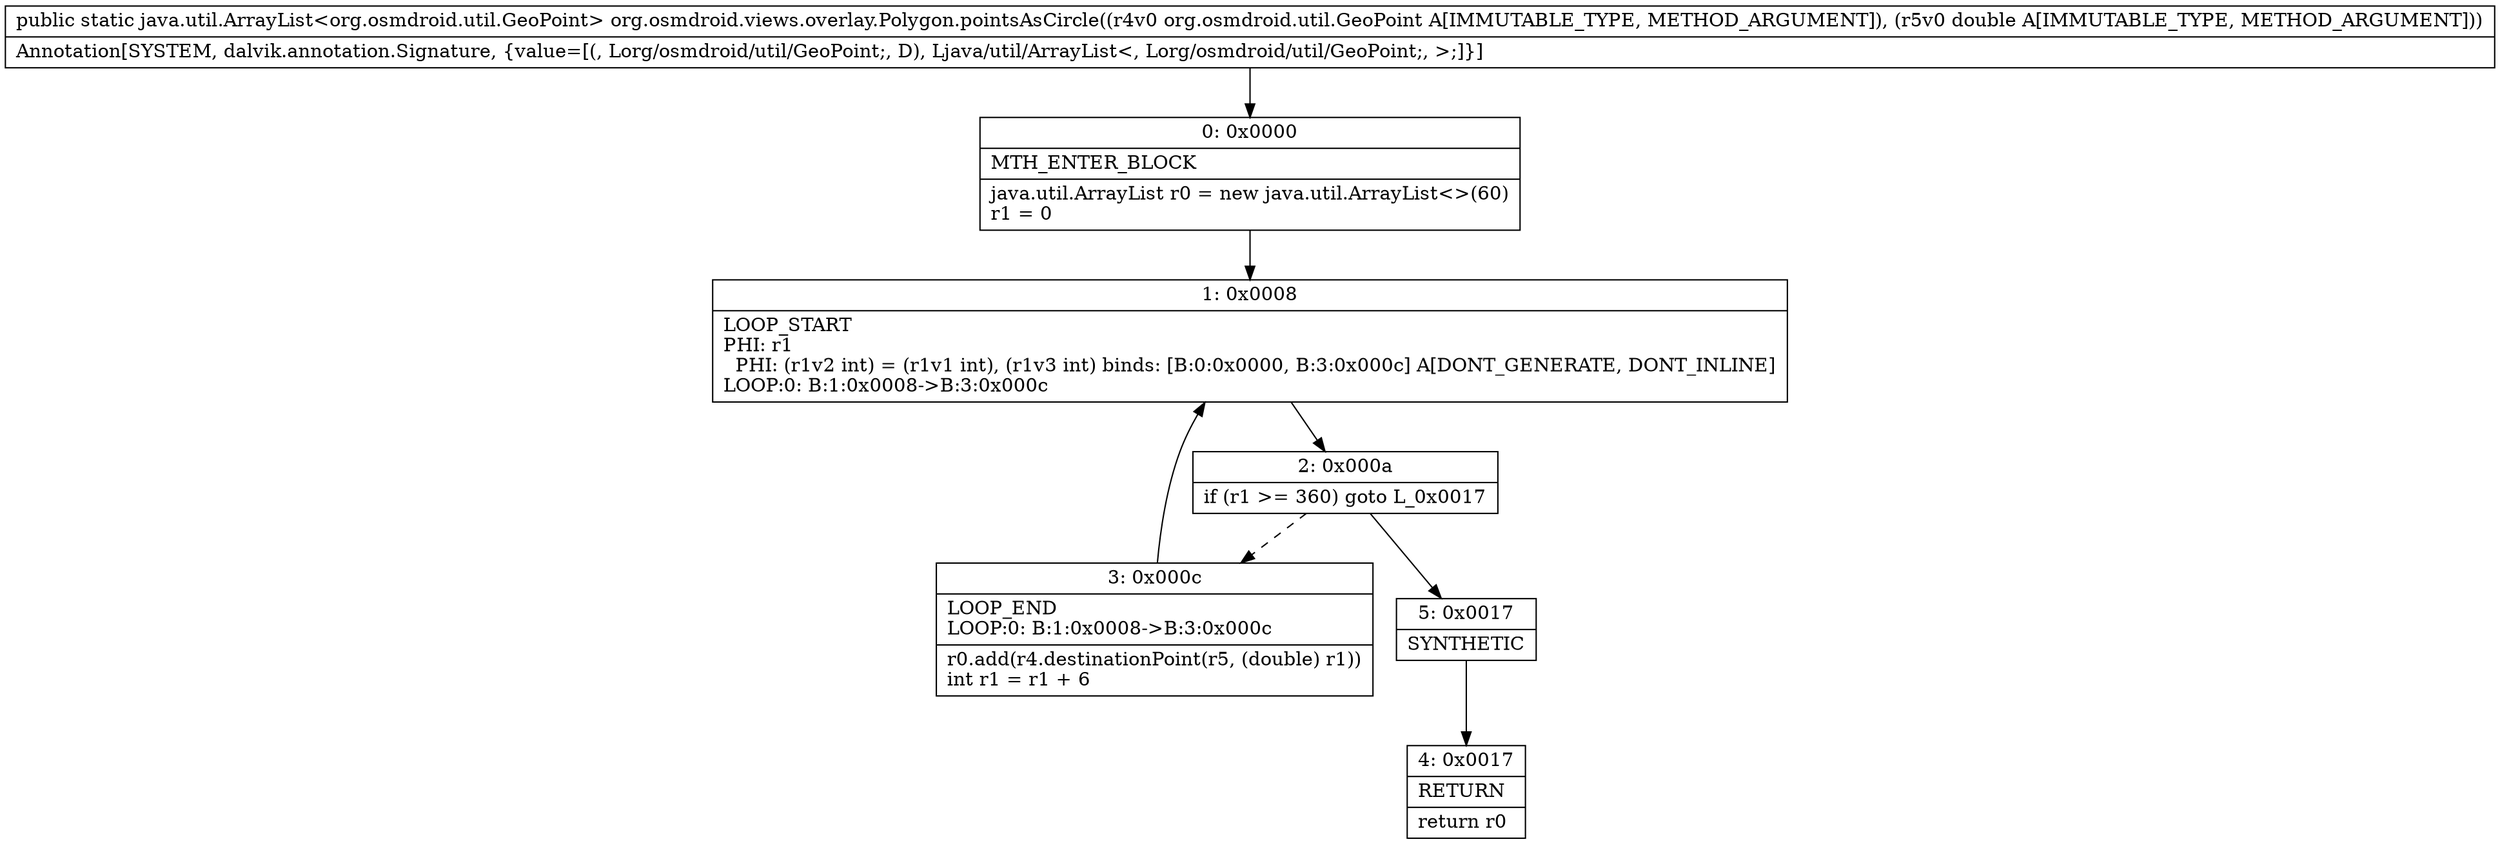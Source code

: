 digraph "CFG fororg.osmdroid.views.overlay.Polygon.pointsAsCircle(Lorg\/osmdroid\/util\/GeoPoint;D)Ljava\/util\/ArrayList;" {
Node_0 [shape=record,label="{0\:\ 0x0000|MTH_ENTER_BLOCK\l|java.util.ArrayList r0 = new java.util.ArrayList\<\>(60)\lr1 = 0\l}"];
Node_1 [shape=record,label="{1\:\ 0x0008|LOOP_START\lPHI: r1 \l  PHI: (r1v2 int) = (r1v1 int), (r1v3 int) binds: [B:0:0x0000, B:3:0x000c] A[DONT_GENERATE, DONT_INLINE]\lLOOP:0: B:1:0x0008\-\>B:3:0x000c\l}"];
Node_2 [shape=record,label="{2\:\ 0x000a|if (r1 \>= 360) goto L_0x0017\l}"];
Node_3 [shape=record,label="{3\:\ 0x000c|LOOP_END\lLOOP:0: B:1:0x0008\-\>B:3:0x000c\l|r0.add(r4.destinationPoint(r5, (double) r1))\lint r1 = r1 + 6\l}"];
Node_4 [shape=record,label="{4\:\ 0x0017|RETURN\l|return r0\l}"];
Node_5 [shape=record,label="{5\:\ 0x0017|SYNTHETIC\l}"];
MethodNode[shape=record,label="{public static java.util.ArrayList\<org.osmdroid.util.GeoPoint\> org.osmdroid.views.overlay.Polygon.pointsAsCircle((r4v0 org.osmdroid.util.GeoPoint A[IMMUTABLE_TYPE, METHOD_ARGUMENT]), (r5v0 double A[IMMUTABLE_TYPE, METHOD_ARGUMENT]))  | Annotation[SYSTEM, dalvik.annotation.Signature, \{value=[(, Lorg\/osmdroid\/util\/GeoPoint;, D), Ljava\/util\/ArrayList\<, Lorg\/osmdroid\/util\/GeoPoint;, \>;]\}]\l}"];
MethodNode -> Node_0;
Node_0 -> Node_1;
Node_1 -> Node_2;
Node_2 -> Node_3[style=dashed];
Node_2 -> Node_5;
Node_3 -> Node_1;
Node_5 -> Node_4;
}

